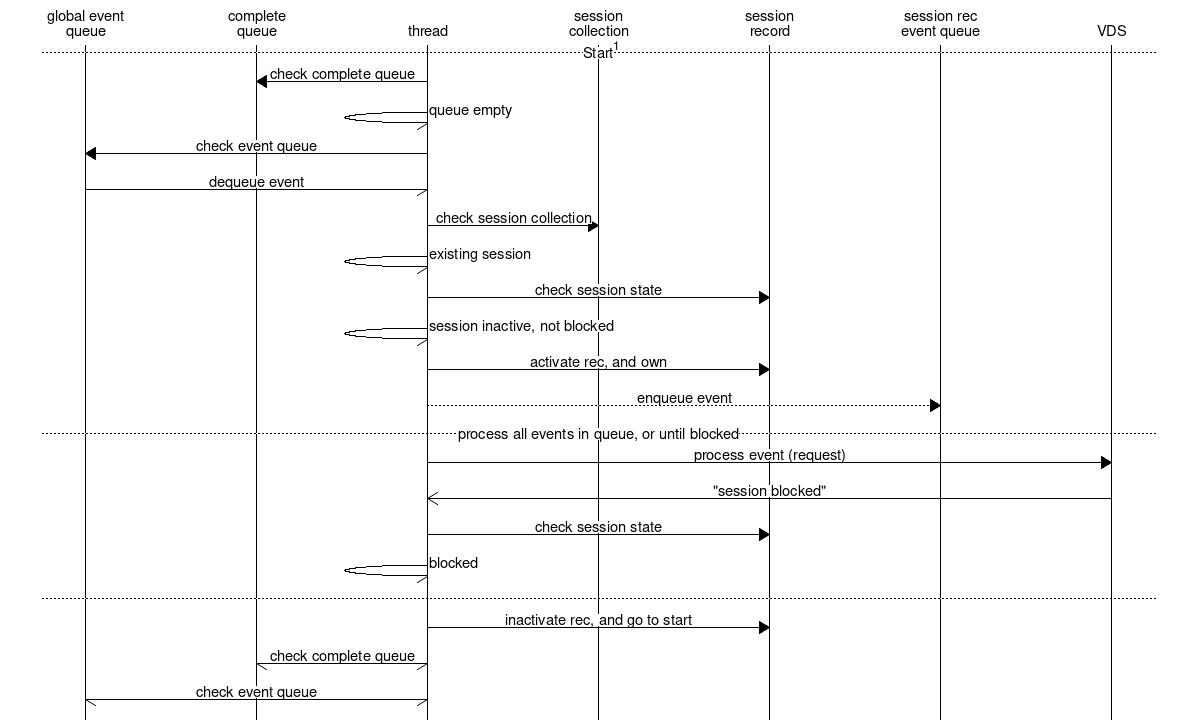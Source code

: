 #
# Else if the global_event_queue not empty, pop from queue
#        If the event belongs to a non-existing session
#                Create session and activate (atomically) to take ownership of session
#                Process this event and any other events that enque in the sid_evt_q.
#                        When no more events, or if an event blocks: inactivate; go back to start        
#                
#        Else If the event belongs to BUSY session
#                enqueue event in the session's; go back to start
#
#        Else if it belongs to an inactive session
#                Activate and process this event and any other events enqueued in the per-session sid_evt_q.
#
#                       When no more events, or if an event blocks: inactivate; go back to start
#
#
# Else go back to Start.


msc {
    hscale=2;

    e [label="global event\nqueue"],
    c [label="complete\nqueue"],
    th [label="thread"],
    sc [label="session\ncollection"],
    sr [label="session\nrecord"],
    se [label="session rec\nevent queue"],
    v [label="VDS"];

    --- [label="Start", ID="1"];
    th => c [label="check complete queue"];
    th -> th [label="queue empty"];
    th => e [label="check event queue"];
    e -> th [label="dequeue event"];
    th => sc [label="check session collection"];
    th -> th [label="existing session"];
    th => sr [label="check session state"];
    th -> th [label="session inactive, not blocked"];
    th => sr [label="activate rec, and own"];
    th >> se [label="enqueue event"];
    --- [label="process all events in queue, or until blocked"];
    th => v [label="process event (request)"];
    v =>> th [label="\"session blocked\""];
    th => sr [label="check session state"];
    th -> th [label="blocked"];
    ---;
    th => sr [label="inactivate rec, and go to start"];
    c <-> th [label="check complete queue"];
    e <-> th [label="check event queue"];
}
